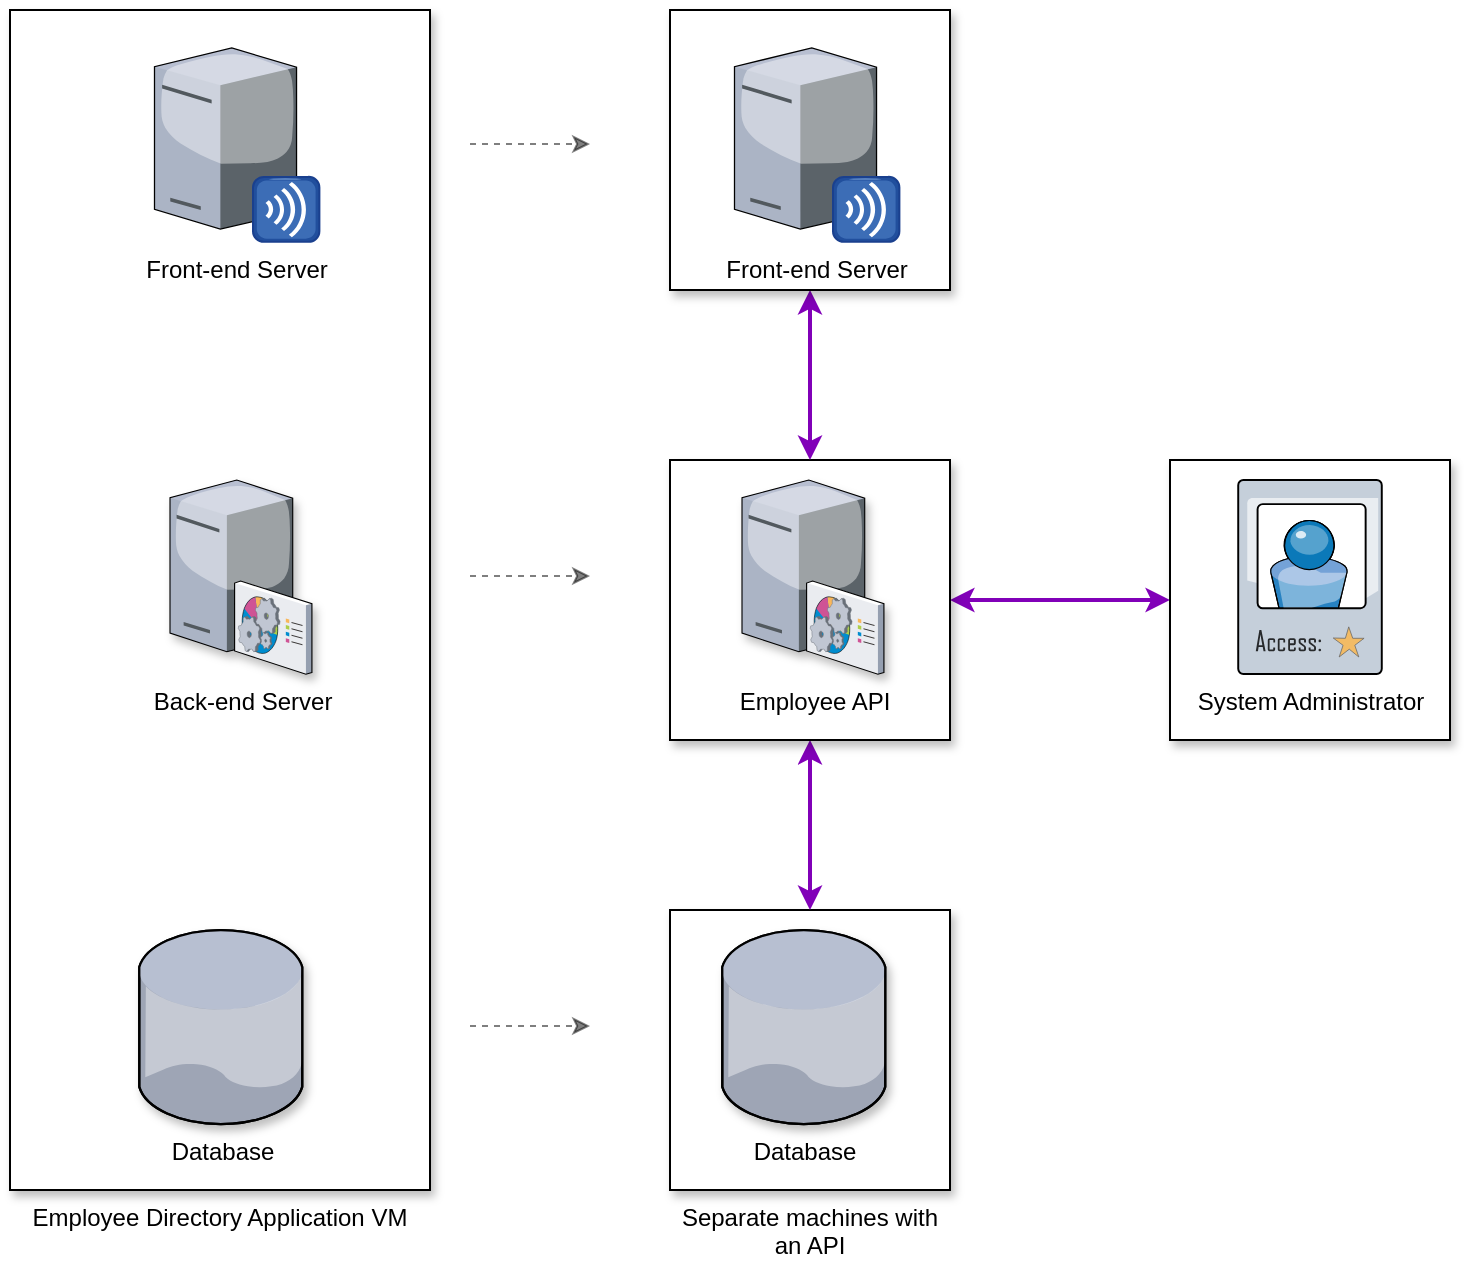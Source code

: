 <mxfile version="12.7.9" type="device"><diagram name="Page-1" id="822b0af5-4adb-64df-f703-e8dfc1f81529"><mxGraphModel dx="1422" dy="751" grid="1" gridSize="10" guides="1" tooltips="1" connect="1" arrows="1" fold="1" page="1" pageScale="1" pageWidth="1100" pageHeight="850" background="#ffffff" math="0" shadow="0"><root><mxCell id="0"/><mxCell id="1" parent="0"/><mxCell id="ErdELr6UjaZi0dBnIGxg-6" value="Separate machines with an API" style="rounded=0;whiteSpace=wrap;html=1;shadow=1;strokeColor=#000000;fillColor=#ffffff;labelPosition=center;verticalLabelPosition=bottom;align=center;verticalAlign=top;" parent="1" vertex="1"><mxGeometry x="350" y="490" width="140" height="140" as="geometry"/></mxCell><mxCell id="ErdELr6UjaZi0dBnIGxg-11" value="" style="edgeStyle=orthogonalEdgeStyle;rounded=0;orthogonalLoop=1;jettySize=auto;html=1;entryX=0.5;entryY=0;entryDx=0;entryDy=0;startArrow=classic;startFill=1;strokeWidth=2;fillColor=#e1d5e7;strokeColor=#8100B8;fontSize=14;" parent="1" source="ErdELr6UjaZi0dBnIGxg-5" target="ErdELr6UjaZi0dBnIGxg-6" edge="1"><mxGeometry relative="1" as="geometry"/></mxCell><mxCell id="NW8QT3xom05e56GL7tQM-3" style="edgeStyle=orthogonalEdgeStyle;rounded=0;orthogonalLoop=1;jettySize=auto;html=1;entryX=0;entryY=0.5;entryDx=0;entryDy=0;startArrow=classic;startFill=1;strokeWidth=2;strokeColor=#8100B8;" edge="1" parent="1" source="ErdELr6UjaZi0dBnIGxg-5" target="NW8QT3xom05e56GL7tQM-1"><mxGeometry relative="1" as="geometry"/></mxCell><mxCell id="ErdELr6UjaZi0dBnIGxg-5" value="" style="rounded=0;whiteSpace=wrap;html=1;shadow=1;strokeColor=#000000;fillColor=#ffffff;labelPosition=center;verticalLabelPosition=bottom;align=center;verticalAlign=top;" parent="1" vertex="1"><mxGeometry x="350" y="265" width="140" height="140" as="geometry"/></mxCell><mxCell id="7e7BQ_-c0STVDyYA_Ri2-6" value="Employee Directory Application VM" style="rounded=0;whiteSpace=wrap;html=1;shadow=1;strokeColor=#000000;fillColor=#ffffff;labelPosition=center;verticalLabelPosition=bottom;align=center;verticalAlign=top;" parent="1" vertex="1"><mxGeometry x="20" y="40" width="210" height="590" as="geometry"/></mxCell><mxCell id="qooCzj0sSRNJPpl9ZEZt-14" value="Database" style="verticalLabelPosition=bottom;aspect=fixed;html=1;verticalAlign=top;strokeColor=none;align=center;outlineConnect=0;shape=mxgraph.citrix.database;shadow=1;fontFamily=Helvetica;fontSize=12;fontColor=#000000;fillColor=#ffffff;" parent="1" vertex="1"><mxGeometry x="84.55" y="500" width="82.45" height="97" as="geometry"/></mxCell><mxCell id="qooCzj0sSRNJPpl9ZEZt-16" value="Back-end Server" style="verticalLabelPosition=bottom;aspect=fixed;html=1;verticalAlign=top;strokeColor=none;align=center;outlineConnect=0;shape=mxgraph.citrix.command_center;shadow=1;fontFamily=Helvetica;fontSize=12;fontColor=#000000;fillColor=#ffffff;" parent="1" vertex="1"><mxGeometry x="100" y="275" width="71" height="97" as="geometry"/></mxCell><mxCell id="iFfxKbLt2-G836pS57oZ-4" value="Front-end Server" style="verticalLabelPosition=bottom;aspect=fixed;html=1;verticalAlign=top;strokeColor=none;align=center;outlineConnect=0;shape=mxgraph.citrix.merchandising_server;fontFamily=Helvetica;fontSize=12;fontColor=#000000;fillColor=#ffffff;" parent="1" vertex="1"><mxGeometry x="92.25" y="59" width="82.45" height="97" as="geometry"/></mxCell><mxCell id="ErdELr6UjaZi0dBnIGxg-10" value="" style="edgeStyle=orthogonalEdgeStyle;rounded=0;orthogonalLoop=1;jettySize=auto;html=1;entryX=0.5;entryY=0;entryDx=0;entryDy=0;startArrow=classic;startFill=1;fillColor=#e1d5e7;strokeColor=#8100B8;strokeWidth=2;fontSize=14;" parent="1" source="ErdELr6UjaZi0dBnIGxg-1" target="ErdELr6UjaZi0dBnIGxg-5" edge="1"><mxGeometry relative="1" as="geometry"/></mxCell><mxCell id="ErdELr6UjaZi0dBnIGxg-1" value="" style="rounded=0;whiteSpace=wrap;html=1;shadow=1;strokeColor=#000000;fillColor=#ffffff;labelPosition=center;verticalLabelPosition=bottom;align=center;verticalAlign=top;" parent="1" vertex="1"><mxGeometry x="350" y="40" width="140" height="140" as="geometry"/></mxCell><mxCell id="ErdELr6UjaZi0dBnIGxg-2" value="Database" style="verticalLabelPosition=bottom;aspect=fixed;html=1;verticalAlign=top;strokeColor=none;align=center;outlineConnect=0;shape=mxgraph.citrix.database;shadow=1;fontFamily=Helvetica;fontSize=12;fontColor=#000000;fillColor=#ffffff;" parent="1" vertex="1"><mxGeometry x="376.05" y="500" width="82.45" height="97" as="geometry"/></mxCell><mxCell id="ErdELr6UjaZi0dBnIGxg-3" value="Employee API" style="verticalLabelPosition=bottom;aspect=fixed;html=1;verticalAlign=top;strokeColor=none;align=center;outlineConnect=0;shape=mxgraph.citrix.command_center;shadow=1;fontFamily=Helvetica;fontSize=12;fontColor=#000000;fillColor=#ffffff;" parent="1" vertex="1"><mxGeometry x="386" y="275" width="71" height="97" as="geometry"/></mxCell><mxCell id="ErdELr6UjaZi0dBnIGxg-4" value="Front-end Server" style="verticalLabelPosition=bottom;aspect=fixed;html=1;verticalAlign=top;strokeColor=none;align=center;outlineConnect=0;shape=mxgraph.citrix.merchandising_server;fontFamily=Helvetica;fontSize=12;fontColor=#000000;fillColor=#ffffff;" parent="1" vertex="1"><mxGeometry x="382.25" y="59" width="82.45" height="97" as="geometry"/></mxCell><mxCell id="ErdELr6UjaZi0dBnIGxg-7" value="" style="endArrow=classic;html=1;dashed=1;opacity=50;" parent="1" edge="1"><mxGeometry width="50" height="50" relative="1" as="geometry"><mxPoint x="250" y="107" as="sourcePoint"/><mxPoint x="310" y="107" as="targetPoint"/></mxGeometry></mxCell><mxCell id="ErdELr6UjaZi0dBnIGxg-8" value="" style="endArrow=classic;html=1;dashed=1;opacity=50;" parent="1" edge="1"><mxGeometry width="50" height="50" relative="1" as="geometry"><mxPoint x="250" y="323" as="sourcePoint"/><mxPoint x="310" y="323" as="targetPoint"/></mxGeometry></mxCell><mxCell id="ErdELr6UjaZi0dBnIGxg-9" value="" style="endArrow=classic;html=1;dashed=1;opacity=50;" parent="1" edge="1"><mxGeometry width="50" height="50" relative="1" as="geometry"><mxPoint x="250" y="548" as="sourcePoint"/><mxPoint x="310" y="548" as="targetPoint"/></mxGeometry></mxCell><mxCell id="NW8QT3xom05e56GL7tQM-1" value="" style="rounded=0;whiteSpace=wrap;html=1;shadow=1;strokeColor=#000000;fillColor=#ffffff;labelPosition=center;verticalLabelPosition=bottom;align=center;verticalAlign=top;" vertex="1" parent="1"><mxGeometry x="600" y="265" width="140" height="140" as="geometry"/></mxCell><mxCell id="NW8QT3xom05e56GL7tQM-4" value="System Administrator" style="verticalLabelPosition=bottom;aspect=fixed;html=1;verticalAlign=top;strokeColor=none;align=center;outlineConnect=0;shape=mxgraph.citrix.access_card;" vertex="1" parent="1"><mxGeometry x="634.11" y="275" width="71.78" height="97" as="geometry"/></mxCell></root></mxGraphModel></diagram></mxfile>